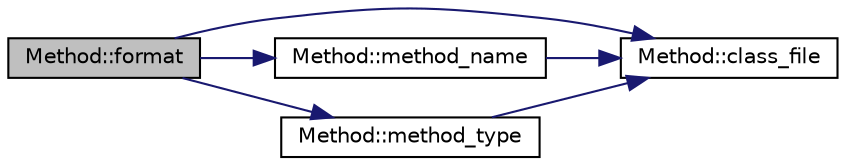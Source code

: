 digraph "Method::format"
{
  bgcolor="transparent";
  edge [fontname="Helvetica",fontsize="10",labelfontname="Helvetica",labelfontsize="10"];
  node [fontname="Helvetica",fontsize="10",shape=record];
  rankdir="LR";
  Node30 [label="Method::format",height=0.2,width=0.4,color="black", fillcolor="grey75", style="filled", fontcolor="black"];
  Node30 -> Node31 [color="midnightblue",fontsize="10",style="solid"];
  Node31 [label="Method::class_file",height=0.2,width=0.4,color="black",URL="$classMethod.html#ac6eecb9ebb1eb23098c8556752353a81",tooltip="Returns the class file where this class belongs. "];
  Node30 -> Node32 [color="midnightblue",fontsize="10",style="solid"];
  Node32 [label="Method::method_name",height=0.2,width=0.4,color="black",URL="$classMethod.html#ab0855cbda89f070acc27ebff025ffd15",tooltip="Returns the name of this method. "];
  Node32 -> Node31 [color="midnightblue",fontsize="10",style="solid"];
  Node30 -> Node33 [color="midnightblue",fontsize="10",style="solid"];
  Node33 [label="Method::method_type",height=0.2,width=0.4,color="black",URL="$classMethod.html#a86015f24da420dc7502bdac6138a4a47",tooltip="Returns the type of this method. "];
  Node33 -> Node31 [color="midnightblue",fontsize="10",style="solid"];
}
